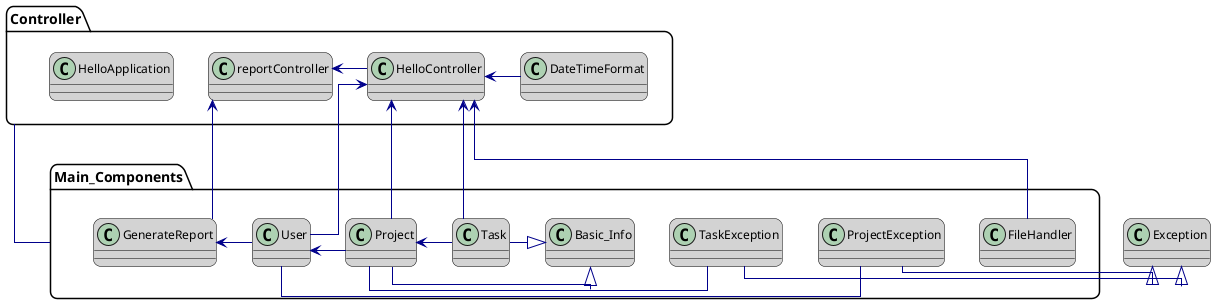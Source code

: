 @startuml

' General settings
top to bottom direction
skinparam roundcorner 15
skinparam linetype ortho
skinparam classBackgroundColor LightGray
skinparam classBorderColor Black
skinparam classArrowColor DarkBlue
skinparam classFontSize 12
skinparam shadowing false

' Grouping related classes
package "Controller" {
    class DateTimeFormat
    class reportController
    class HelloApplication
    class HelloController
}

' Force a gap between the packages (stack vertically)
Controller -- Main_Components

package "kod_aplikacji" as Main_Components {
    together{
        class Project
        class Task
        class User
        class Basic_Info
    }
    class GenerateReport
    class FileHandler
    class ProjectException
    class TaskException
}



class Exception

ProjectException -|> Exception
TaskException -|> Exception
Project -|> Basic_Info
Task -|> Basic_Info



Project  <- Task
User  <-  Project
GenerateReport  <-  User

HelloController  <-  DateTimeFormat
HelloController  <-  FileHandler
HelloController  <-  Project
HelloController  <-  Task
HelloController  <-  User


reportController  <-  GenerateReport
reportController  <-  HelloController
User - ProjectException
Project -TaskException

@enduml
